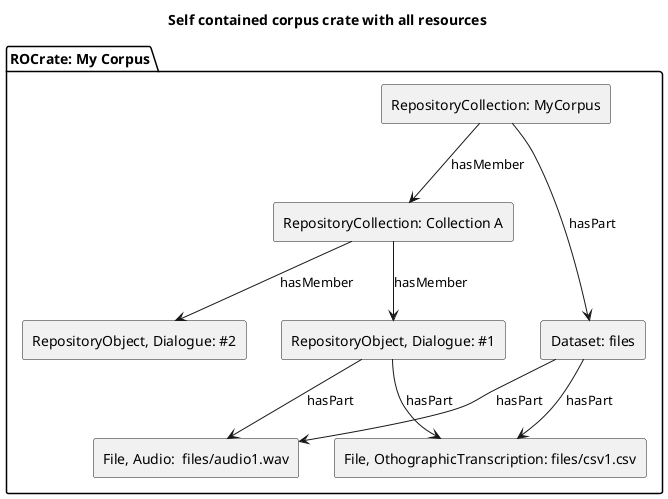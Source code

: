 
@startuml
title: Self contained corpus crate with all resources
package "ROCrate: My Corpus" {
   rectangle "RepositoryCollection: MyCorpus" as cc {

   }
   rectangle "RepositoryObject, Dialogue: #1" as o1 {

   }
   rectangle "RepositoryObject, Dialogue: #2" as o2 {

   }
   rectangle "File, Audio:  files/audio1.wav" as a1
   rectangle "File, OthographicTranscription: files/csv1.csv" as csv1
   rectangle "Dataset: files" as files



   rectangle "RepositoryCollection: Collection A" as c2 {

   }
   cc -down-> c2 : hasMember

   c2 -down-> o1 : hasMember
   c2 -down-> o2 : hasMember

   o1 -down-> a1 : hasPart
   o1 -down-> csv1 : hasPart


   cc -down-> files : hasPart
   files -down-> csv1 : hasPart
   files -down-> a1 : hasPart


}

@enduml
